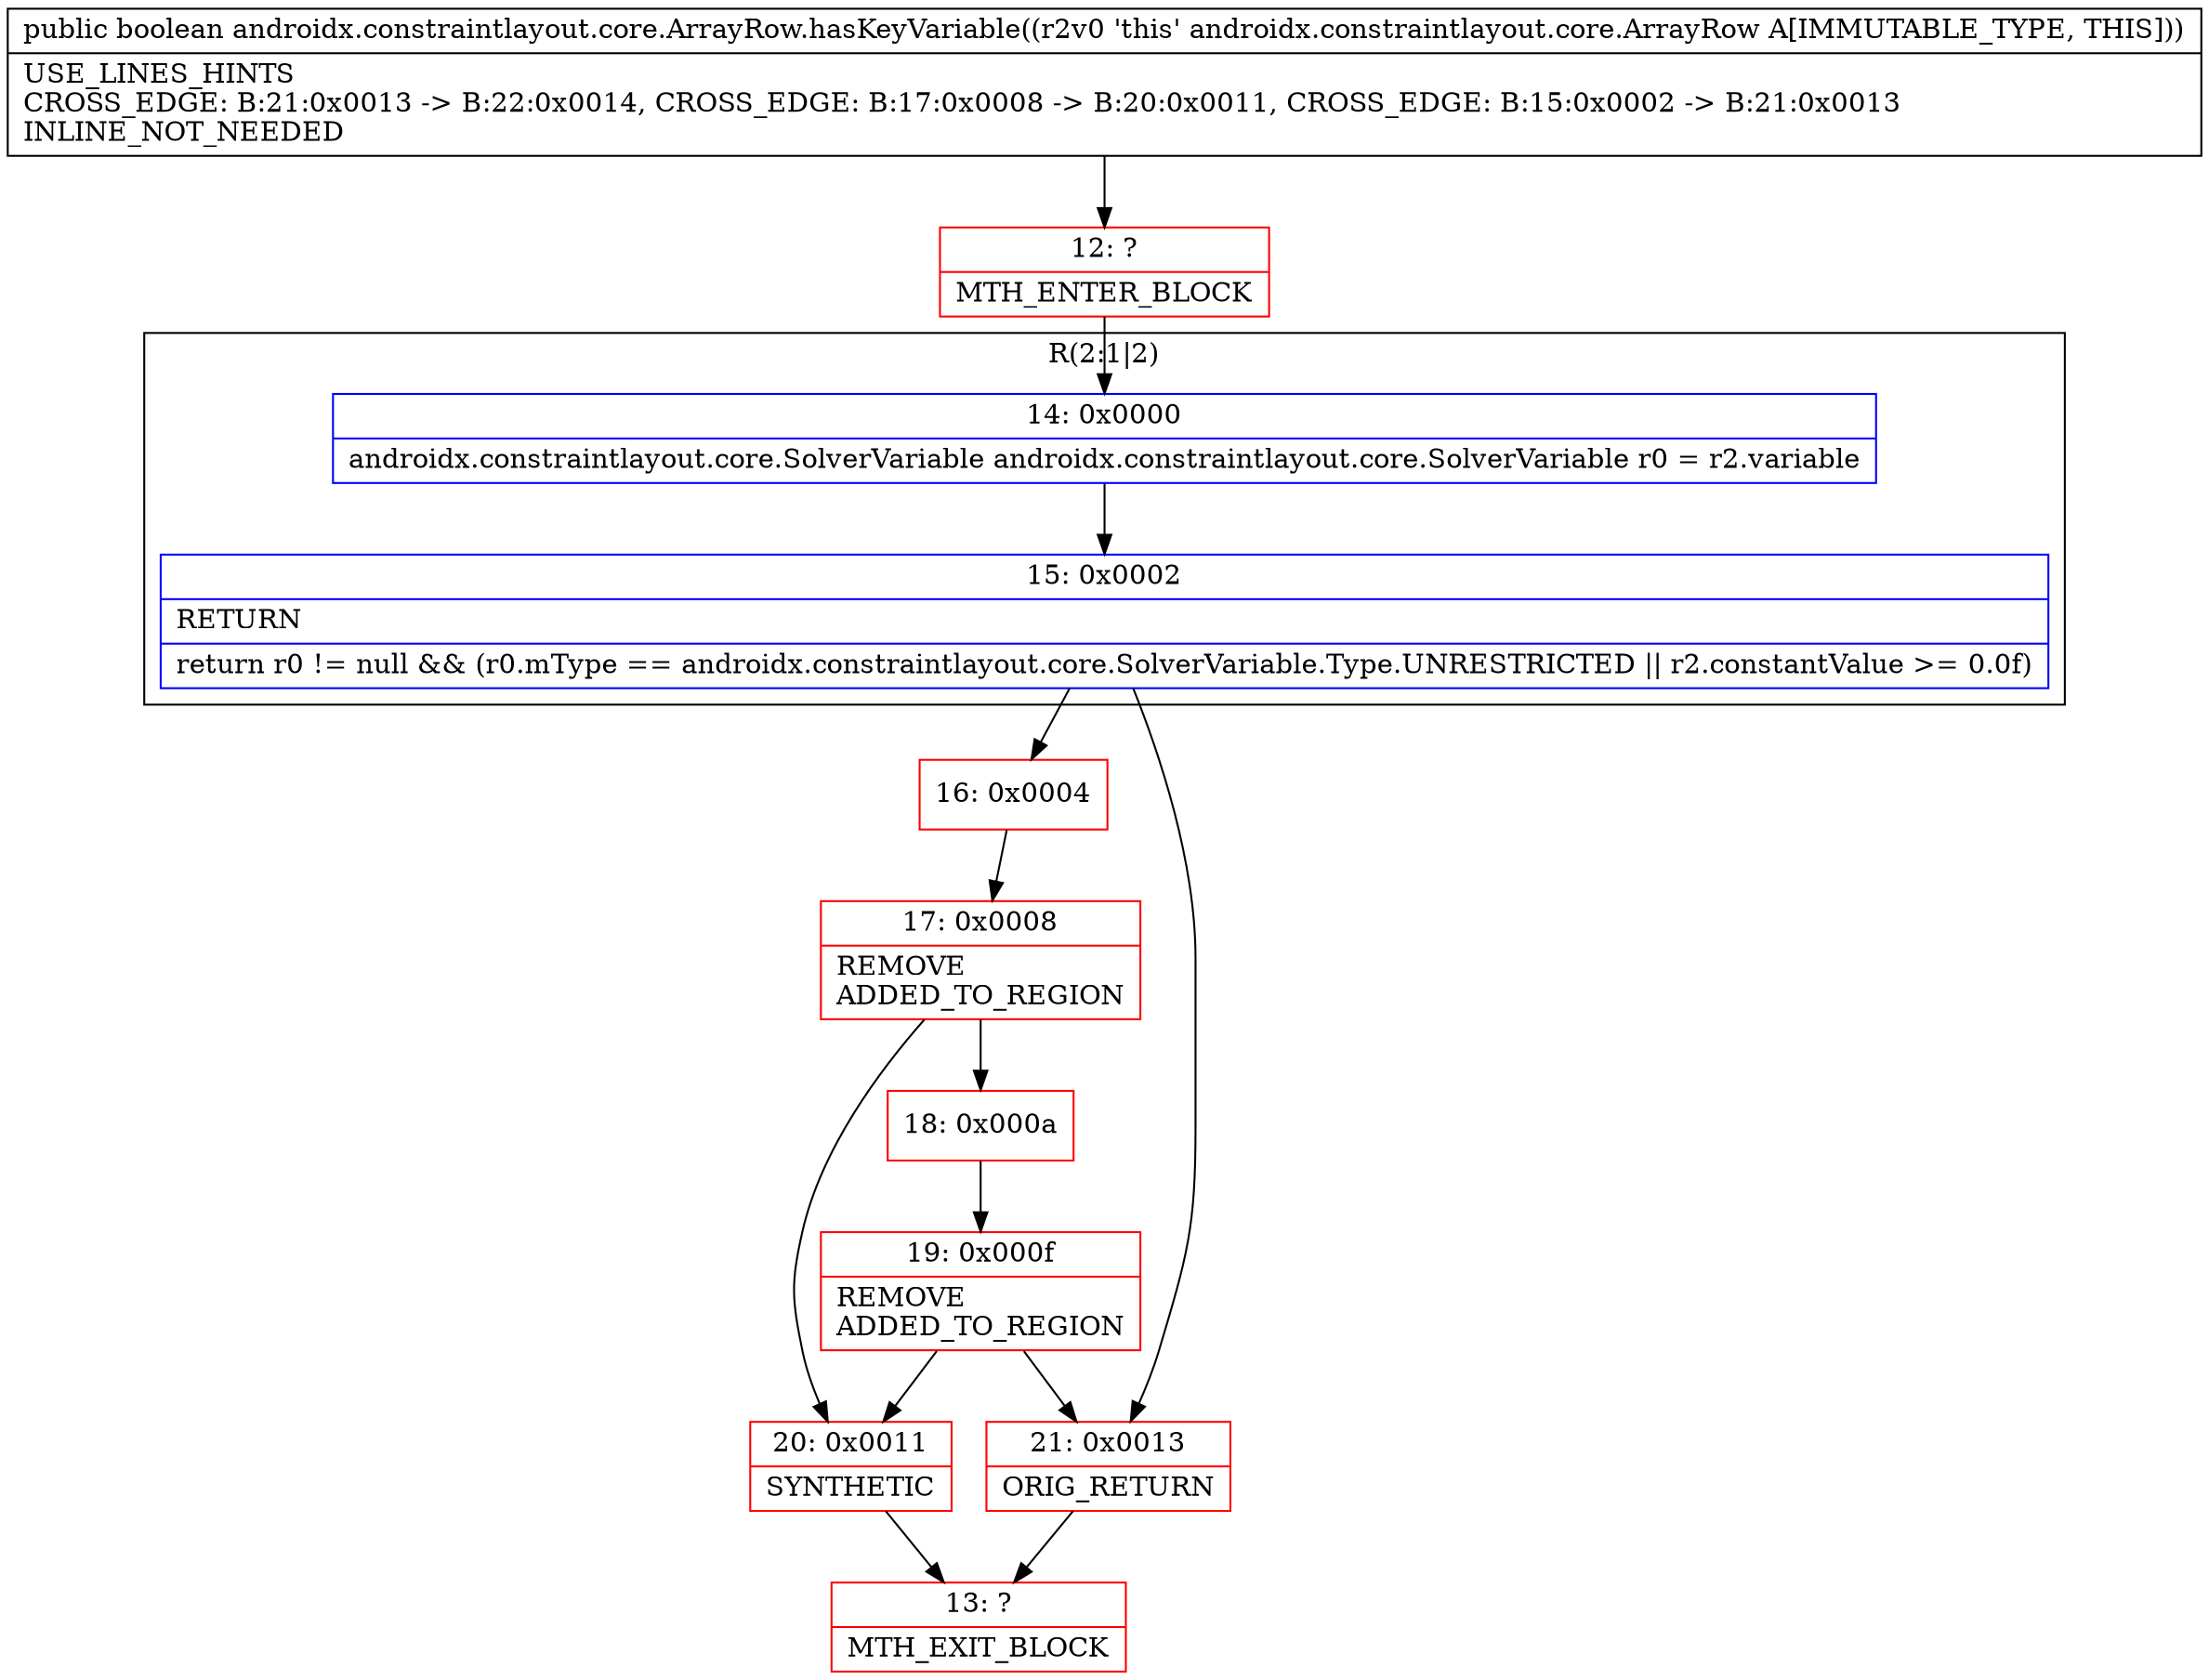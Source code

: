 digraph "CFG forandroidx.constraintlayout.core.ArrayRow.hasKeyVariable()Z" {
subgraph cluster_Region_1001281639 {
label = "R(2:1|2)";
node [shape=record,color=blue];
Node_14 [shape=record,label="{14\:\ 0x0000|androidx.constraintlayout.core.SolverVariable androidx.constraintlayout.core.SolverVariable r0 = r2.variable\l}"];
Node_15 [shape=record,label="{15\:\ 0x0002|RETURN\l|return r0 != null && (r0.mType == androidx.constraintlayout.core.SolverVariable.Type.UNRESTRICTED \|\| r2.constantValue \>= 0.0f)\l}"];
}
Node_12 [shape=record,color=red,label="{12\:\ ?|MTH_ENTER_BLOCK\l}"];
Node_16 [shape=record,color=red,label="{16\:\ 0x0004}"];
Node_17 [shape=record,color=red,label="{17\:\ 0x0008|REMOVE\lADDED_TO_REGION\l}"];
Node_18 [shape=record,color=red,label="{18\:\ 0x000a}"];
Node_19 [shape=record,color=red,label="{19\:\ 0x000f|REMOVE\lADDED_TO_REGION\l}"];
Node_20 [shape=record,color=red,label="{20\:\ 0x0011|SYNTHETIC\l}"];
Node_13 [shape=record,color=red,label="{13\:\ ?|MTH_EXIT_BLOCK\l}"];
Node_21 [shape=record,color=red,label="{21\:\ 0x0013|ORIG_RETURN\l}"];
MethodNode[shape=record,label="{public boolean androidx.constraintlayout.core.ArrayRow.hasKeyVariable((r2v0 'this' androidx.constraintlayout.core.ArrayRow A[IMMUTABLE_TYPE, THIS]))  | USE_LINES_HINTS\lCROSS_EDGE: B:21:0x0013 \-\> B:22:0x0014, CROSS_EDGE: B:17:0x0008 \-\> B:20:0x0011, CROSS_EDGE: B:15:0x0002 \-\> B:21:0x0013\lINLINE_NOT_NEEDED\l}"];
MethodNode -> Node_12;Node_14 -> Node_15;
Node_15 -> Node_16;
Node_15 -> Node_21;
Node_12 -> Node_14;
Node_16 -> Node_17;
Node_17 -> Node_18;
Node_17 -> Node_20;
Node_18 -> Node_19;
Node_19 -> Node_20;
Node_19 -> Node_21;
Node_20 -> Node_13;
Node_21 -> Node_13;
}

